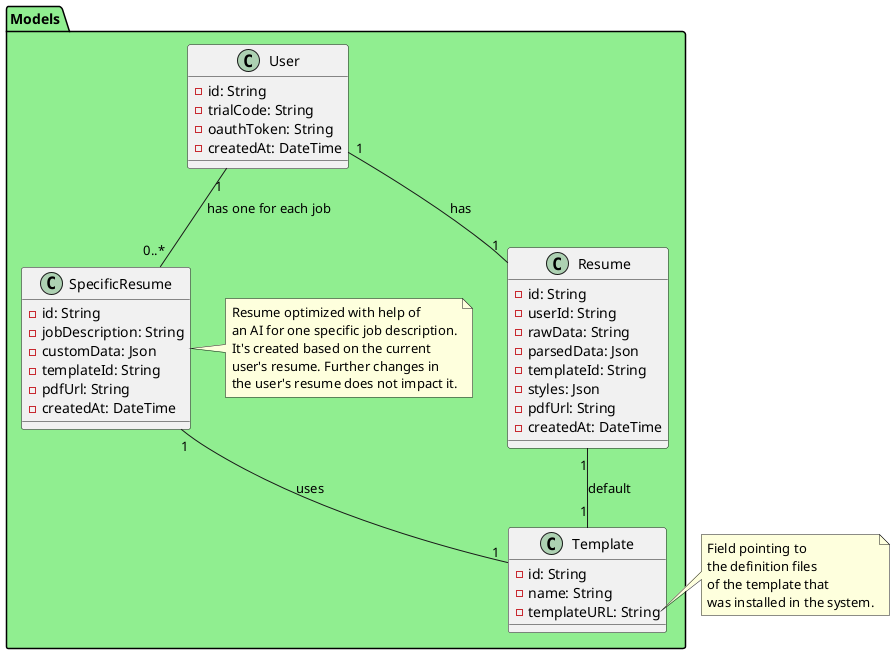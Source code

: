 '	This is part of the documentation of Deployo.io Resume Builder System.
'	Copyright (C) 2025
'	Leila Otto Algarve
'	See LICENSE-DOCUMENTATION for copying conditions. 
@startuml
package "Models" #LightGreen {
  class User {
    -id: String
    -trialCode: String
    -oauthToken: String
    -createdAt: DateTime
  }

  class Resume {
    -id: String
    -userId: String
    -rawData: String
    -parsedData: Json
    -templateId: String
    -styles: Json
    -pdfUrl: String
    -createdAt: DateTime
  }

  class SpecificResume {
    -id: String
    -jobDescription: String
    -customData: Json
    -templateId: String
    -pdfUrl: String
    -createdAt: DateTime
  }
  
note right of SpecificResume
	Resume optimized with help of
	an AI for one specific job description.
	It's created based on the current
	user's resume. Further changes in 
	the user's resume does not impact it.
endnote  

  class Template {
    -id: String
    -name: String
    -templateURL: String 
  }
}

note right of Template::templateURL
	Field pointing to 
	the definition files 
	of the template that 
	was installed in the system.
endnote
	

' Relacionamentos
User "1" -- "1" Resume : "has"
User "1" -- "0..*" SpecificResume : "has one for each job"
SpecificResume "1" -- "1" Template : "uses"
Resume "1" -- "1" Template : "default"

@enduml
